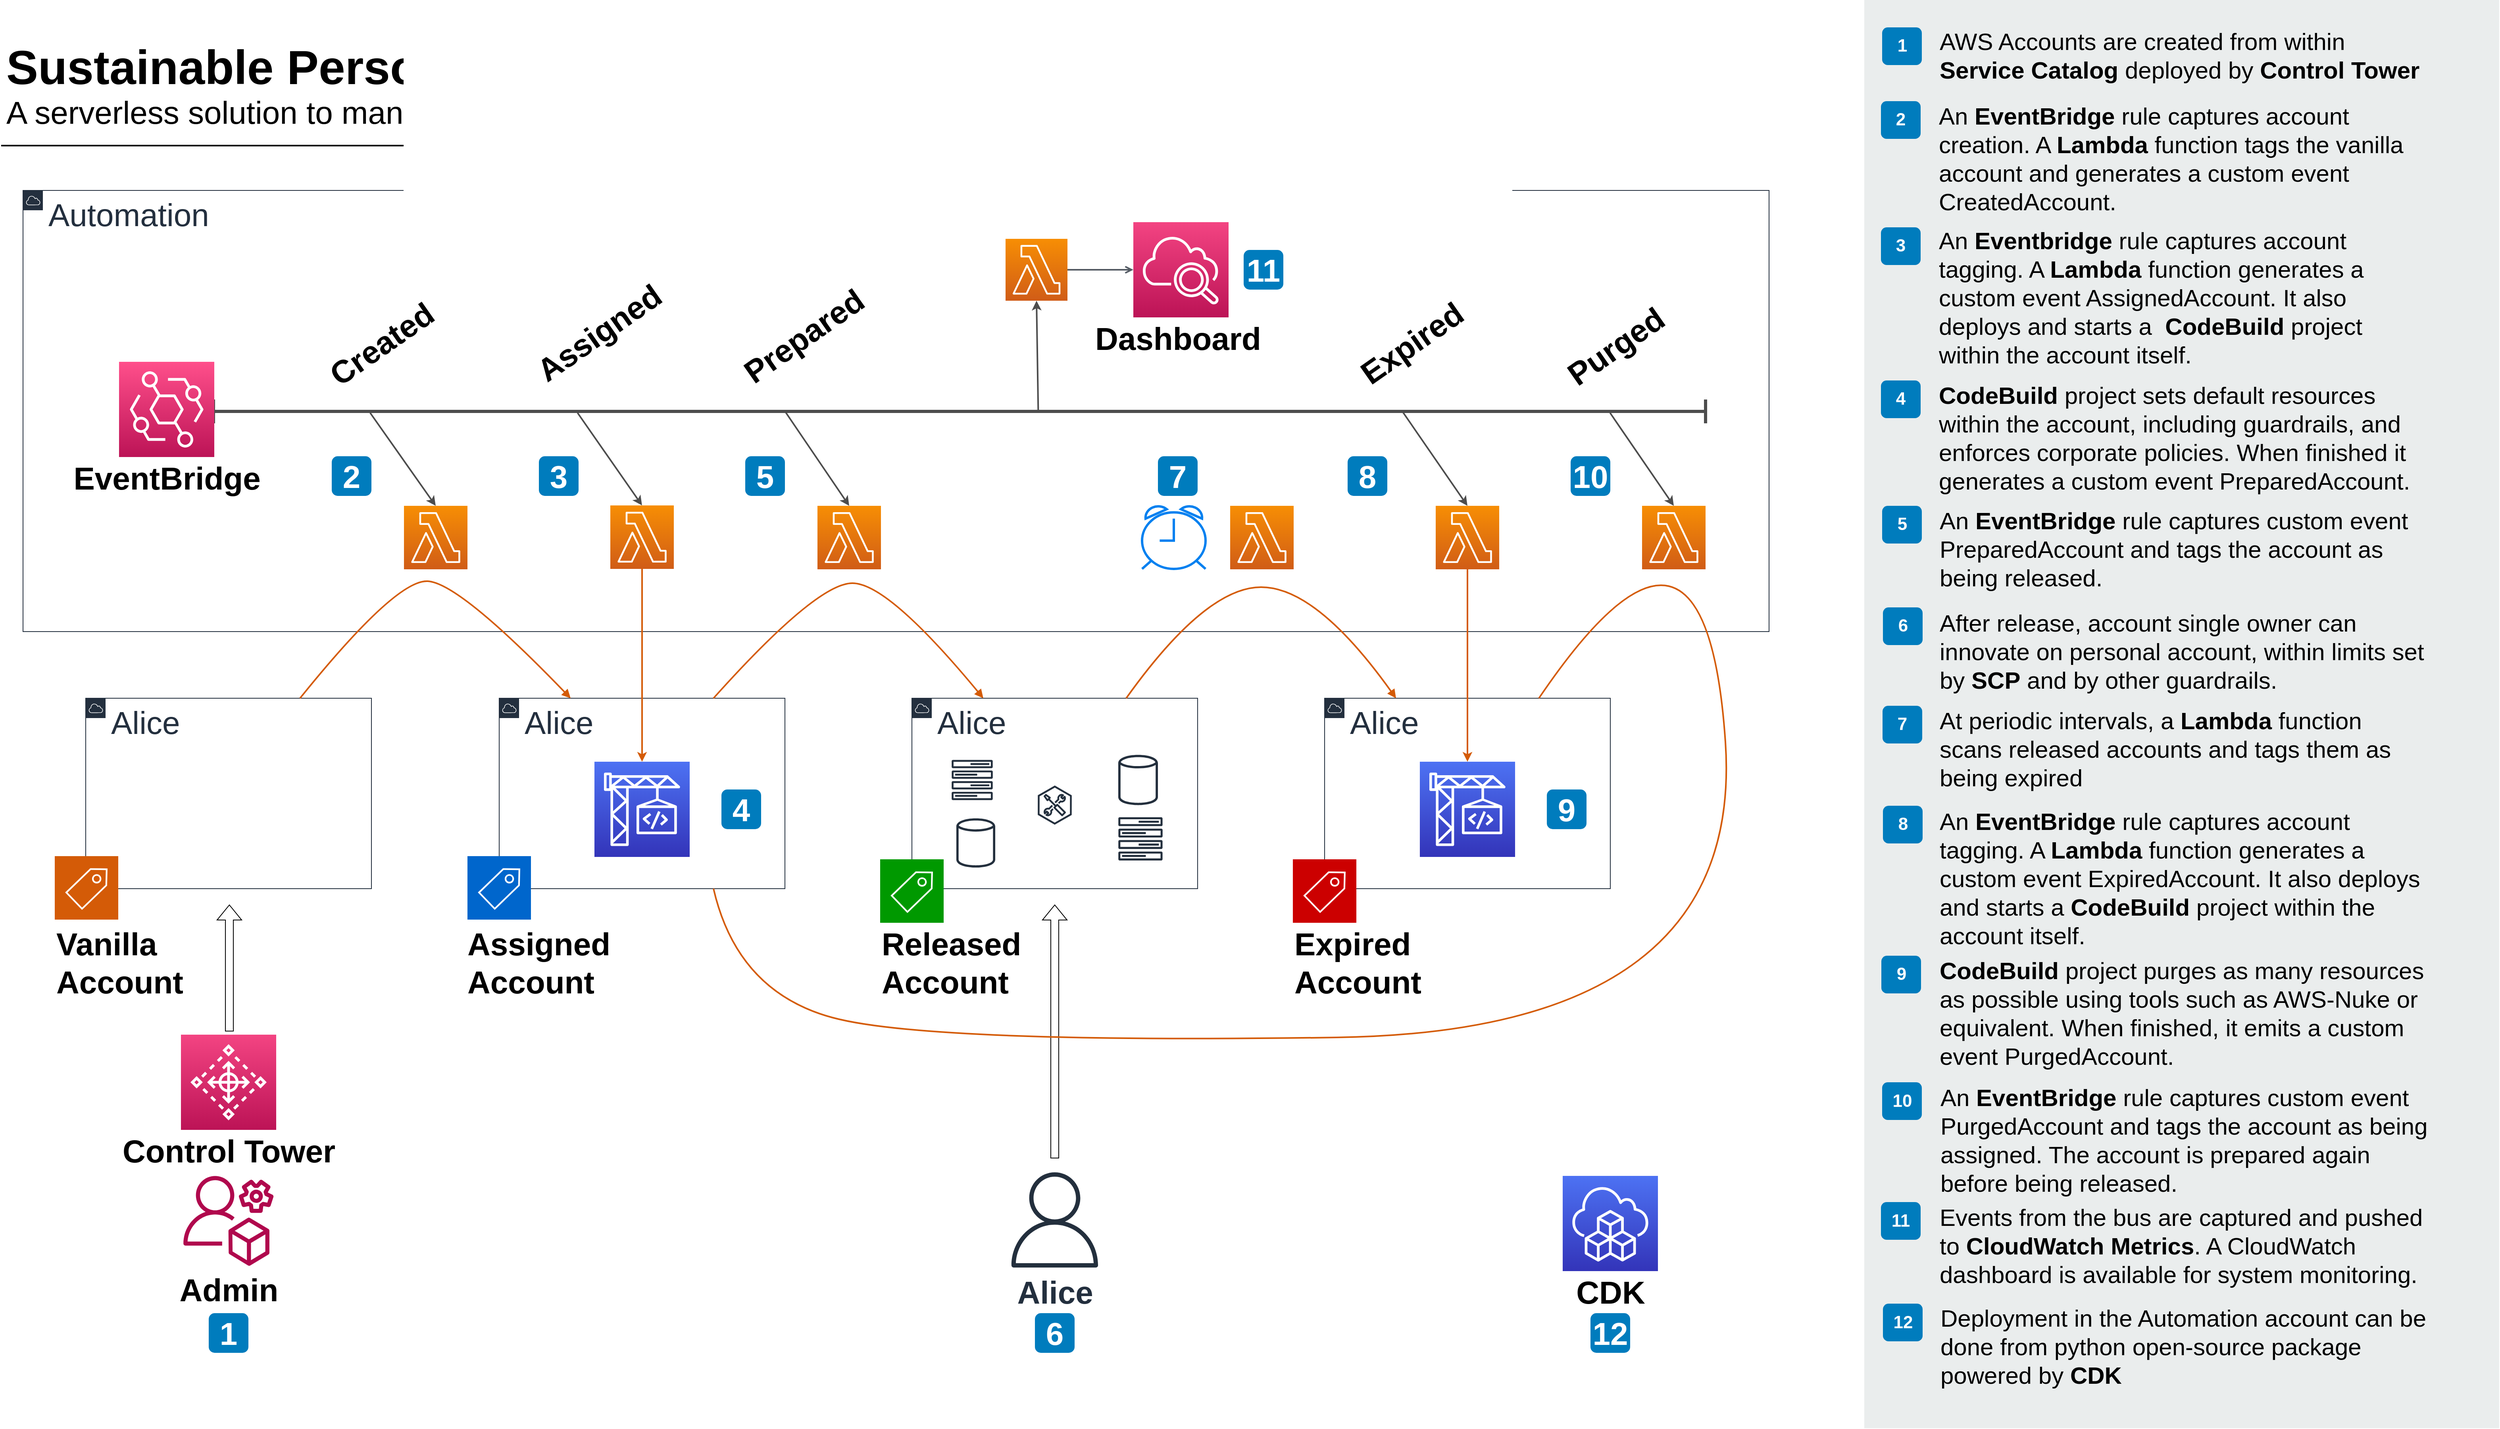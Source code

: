 <mxfile version="16.5.1" type="device"><diagram id="Ht1M8jgEwFfnCIfOTk4-" name="Page-1"><mxGraphModel dx="2850" dy="1754" grid="1" gridSize="10" guides="1" tooltips="1" connect="1" arrows="1" fold="1" page="1" pageScale="1" pageWidth="1600" pageHeight="900" background="#FFFFFF" math="0" shadow="0"><root><mxCell id="0"/><mxCell id="1" parent="0"/><mxCell id="lNVfGLFAs1jdNbvyQik3-52" value="Alice" style="points=[[0,0],[0.25,0],[0.5,0],[0.75,0],[1,0],[1,0.25],[1,0.5],[1,0.75],[1,1],[0.75,1],[0.5,1],[0.25,1],[0,1],[0,0.75],[0,0.5],[0,0.25]];outlineConnect=0;gradientColor=none;html=1;whiteSpace=wrap;fontSize=40;fontStyle=0;container=1;pointerEvents=0;collapsible=0;recursiveResize=0;shape=mxgraph.aws4.group;grIcon=mxgraph.aws4.group_aws_cloud;strokeColor=#232F3E;fillColor=none;verticalAlign=top;align=left;spacingLeft=30;fontColor=#232F3E;dashed=0;" parent="1" vertex="1"><mxGeometry x="680" y="880" width="360" height="240" as="geometry"/></mxCell><mxCell id="lNVfGLFAs1jdNbvyQik3-40" value="" style="sketch=0;points=[[0,0,0],[0.25,0,0],[0.5,0,0],[0.75,0,0],[1,0,0],[0,1,0],[0.25,1,0],[0.5,1,0],[0.75,1,0],[1,1,0],[0,0.25,0],[0,0.5,0],[0,0.75,0],[1,0.25,0],[1,0.5,0],[1,0.75,0]];outlineConnect=0;fontColor=#232F3E;gradientColor=#4D72F3;gradientDirection=north;fillColor=#3334B9;strokeColor=#ffffff;dashed=0;verticalLabelPosition=bottom;verticalAlign=top;align=center;html=1;fontSize=40;fontStyle=0;aspect=fixed;shape=mxgraph.aws4.resourceIcon;resIcon=mxgraph.aws4.codebuild;" parent="lNVfGLFAs1jdNbvyQik3-52" vertex="1"><mxGeometry x="120" y="80" width="120" height="120" as="geometry"/></mxCell><mxCell id="-QjtrjUzRDEMRZ5MF8oH-29" value="4" style="rounded=1;whiteSpace=wrap;html=1;fillColor=#007CBD;strokeColor=none;fontColor=#FFFFFF;fontStyle=1;fontSize=40;" parent="lNVfGLFAs1jdNbvyQik3-52" vertex="1"><mxGeometry x="280" y="115.0" width="50" height="50" as="geometry"/></mxCell><mxCell id="-QjtrjUzRDEMRZ5MF8oH-27" value="2" style="rounded=1;whiteSpace=wrap;html=1;fillColor=#007CBD;strokeColor=none;fontColor=#FFFFFF;fontStyle=1;fontSize=40;" parent="1" vertex="1"><mxGeometry x="469" y="575" width="50" height="50" as="geometry"/></mxCell><mxCell id="-QjtrjUzRDEMRZ5MF8oH-28" value="3" style="rounded=1;whiteSpace=wrap;html=1;fillColor=#007CBD;strokeColor=none;fontColor=#FFFFFF;fontStyle=1;fontSize=40;" parent="1" vertex="1"><mxGeometry x="730" y="575" width="50" height="50" as="geometry"/></mxCell><mxCell id="lNVfGLFAs1jdNbvyQik3-2" value="&lt;font style=&quot;font-size: 40px;&quot;&gt;Automation&lt;/font&gt;" style="points=[[0,0],[0.25,0],[0.5,0],[0.75,0],[1,0],[1,0.25],[1,0.5],[1,0.75],[1,1],[0.75,1],[0.5,1],[0.25,1],[0,1],[0,0.75],[0,0.5],[0,0.25]];outlineConnect=0;gradientColor=none;html=1;whiteSpace=wrap;fontSize=40;fontStyle=0;container=0;pointerEvents=0;collapsible=0;recursiveResize=0;shape=mxgraph.aws4.group;grIcon=mxgraph.aws4.group_aws_cloud;strokeColor=#232F3E;fillColor=none;verticalAlign=top;align=left;spacingLeft=30;fontColor=#232F3E;dashed=0;" parent="1" vertex="1"><mxGeometry x="80" y="240" width="2200" height="556" as="geometry"/></mxCell><mxCell id="-QjtrjUzRDEMRZ5MF8oH-9" value="1" style="rounded=1;whiteSpace=wrap;html=1;fillColor=#007CBD;strokeColor=none;fontColor=#FFFFFF;fontStyle=1;fontSize=40;" parent="1" vertex="1"><mxGeometry x="314" y="1655" width="50" height="50" as="geometry"/></mxCell><mxCell id="-QjtrjUzRDEMRZ5MF8oH-47" value="Sustainable Personal Accounts (SPA) Reference Architecture" style="text;html=1;resizable=0;points=[];autosize=1;align=left;verticalAlign=top;spacingTop=-4;fontSize=60;fontStyle=1" parent="1" vertex="1"><mxGeometry x="56.5" y="46.5" width="1760" height="70" as="geometry"/></mxCell><mxCell id="-QjtrjUzRDEMRZ5MF8oH-48" value="A serverless solution to manage maintenance windows on AWS accounts" style="text;html=1;resizable=0;points=[];autosize=1;align=left;verticalAlign=top;spacingTop=-4;fontSize=40;" parent="1" vertex="1"><mxGeometry x="56.5" y="114.5" width="1310" height="50" as="geometry"/></mxCell><mxCell id="SCVMTBWpLvtzJIhz15lM-1" value="" style="line;strokeWidth=2;html=1;fontSize=14;" parent="1" vertex="1"><mxGeometry x="52.5" y="178.5" width="1317.5" height="10" as="geometry"/></mxCell><mxCell id="k1J5Uft5zTIaOylSxwT3-1" value="" style="rounded=0;whiteSpace=wrap;html=1;fillColor=#EAEDED;fontSize=22;fontColor=#FFFFFF;strokeColor=none;labelBackgroundColor=none;" parent="1" vertex="1"><mxGeometry x="2400" width="800" height="1800" as="geometry"/></mxCell><mxCell id="k1J5Uft5zTIaOylSxwT3-2" value="1" style="rounded=1;whiteSpace=wrap;html=1;fillColor=#007CBD;strokeColor=none;fontColor=#FFFFFF;fontStyle=1;fontSize=22;labelBackgroundColor=none;aspect=fixed;" parent="1" vertex="1"><mxGeometry x="2422.5" y="34.5" width="50" height="47.5" as="geometry"/></mxCell><mxCell id="k1J5Uft5zTIaOylSxwT3-3" value="2" style="rounded=1;whiteSpace=wrap;html=1;fillColor=#007CBD;strokeColor=none;fontColor=#FFFFFF;fontStyle=1;fontSize=22;labelBackgroundColor=none;aspect=fixed;" parent="1" vertex="1"><mxGeometry x="2421" y="127.5" width="50" height="47.5" as="geometry"/></mxCell><mxCell id="k1J5Uft5zTIaOylSxwT3-4" value="3" style="rounded=1;whiteSpace=wrap;html=1;fillColor=#007CBD;strokeColor=none;fontColor=#FFFFFF;fontStyle=1;fontSize=22;labelBackgroundColor=none;aspect=fixed;" parent="1" vertex="1"><mxGeometry x="2421" y="286.5" width="50" height="47.5" as="geometry"/></mxCell><mxCell id="k1J5Uft5zTIaOylSxwT3-5" value="4" style="rounded=1;whiteSpace=wrap;html=1;fillColor=#007CBD;strokeColor=none;fontColor=#FFFFFF;fontStyle=1;fontSize=22;labelBackgroundColor=none;aspect=fixed;" parent="1" vertex="1"><mxGeometry x="2421" y="479.5" width="50" height="47.5" as="geometry"/></mxCell><mxCell id="k1J5Uft5zTIaOylSxwT3-6" value="5" style="rounded=1;whiteSpace=wrap;html=1;fillColor=#007CBD;strokeColor=none;fontColor=#FFFFFF;fontStyle=1;fontSize=22;labelBackgroundColor=none;aspect=fixed;" parent="1" vertex="1"><mxGeometry x="2422.5" y="637.5" width="50" height="47.5" as="geometry"/></mxCell><mxCell id="k1J5Uft5zTIaOylSxwT3-7" value="6" style="rounded=1;whiteSpace=wrap;html=1;fillColor=#007CBD;strokeColor=none;fontColor=#FFFFFF;fontStyle=1;fontSize=22;labelBackgroundColor=none;aspect=fixed;" parent="1" vertex="1"><mxGeometry x="2423.5" y="765.5" width="50" height="47.5" as="geometry"/></mxCell><mxCell id="k1J5Uft5zTIaOylSxwT3-8" value="7" style="rounded=1;whiteSpace=wrap;html=1;fillColor=#007CBD;strokeColor=none;fontColor=#FFFFFF;fontStyle=1;fontSize=22;labelBackgroundColor=none;aspect=fixed;" parent="1" vertex="1"><mxGeometry x="2423" y="889.5" width="50" height="47.5" as="geometry"/></mxCell><mxCell id="k1J5Uft5zTIaOylSxwT3-9" value="8" style="rounded=1;whiteSpace=wrap;html=1;fillColor=#007CBD;strokeColor=none;fontColor=#FFFFFF;fontStyle=1;fontSize=22;labelBackgroundColor=none;aspect=fixed;" parent="1" vertex="1"><mxGeometry x="2423.5" y="1015.5" width="50" height="47.5" as="geometry"/></mxCell><mxCell id="k1J5Uft5zTIaOylSxwT3-10" value="9" style="rounded=1;whiteSpace=wrap;html=1;fillColor=#007CBD;strokeColor=none;fontColor=#FFFFFF;fontStyle=1;fontSize=22;labelBackgroundColor=none;aspect=fixed;" parent="1" vertex="1"><mxGeometry x="2421.5" y="1204.5" width="50" height="47.5" as="geometry"/></mxCell><mxCell id="k1J5Uft5zTIaOylSxwT3-11" value="&lt;span style=&quot;font-size: 30px;&quot;&gt;AWS Accounts are created from within &lt;b style=&quot;font-size: 30px;&quot;&gt;Service Catalog&lt;/b&gt; deployed by &lt;b style=&quot;font-size: 30px;&quot;&gt;Control Tower&lt;/b&gt;&amp;nbsp;&lt;/span&gt;" style="text;html=1;align=left;verticalAlign=top;spacingTop=-4;fontSize=30;labelBackgroundColor=none;whiteSpace=wrap;" parent="1" vertex="1"><mxGeometry x="2493" y="32" width="617" height="118" as="geometry"/></mxCell><mxCell id="k1J5Uft5zTIaOylSxwT3-12" value="&lt;span style=&quot;font-size: 30px;&quot;&gt;An &lt;b style=&quot;font-size: 30px;&quot;&gt;EventBridge&lt;/b&gt; rule captures account creation. A &lt;b style=&quot;font-size: 30px;&quot;&gt;Lambda&lt;/b&gt; function tags the vanilla account and generates a custom event CreatedAccount.&lt;/span&gt;" style="text;html=1;align=left;verticalAlign=top;spacingTop=-4;fontSize=30;labelBackgroundColor=none;whiteSpace=wrap;" parent="1" vertex="1"><mxGeometry x="2492" y="126" width="618" height="115" as="geometry"/></mxCell><mxCell id="k1J5Uft5zTIaOylSxwT3-13" value="&lt;span style=&quot;font-size: 30px;&quot;&gt;An &lt;b style=&quot;font-size: 30px;&quot;&gt;Eventbridge&lt;/b&gt; rule captures account tagging. A &lt;b style=&quot;font-size: 30px;&quot;&gt;Lambda&lt;/b&gt; function generates a custom event AssignedAccount. It also deploys and starts a&amp;nbsp; &lt;b style=&quot;font-size: 30px;&quot;&gt;CodeBuild&lt;/b&gt; project within the account itself.&lt;/span&gt;" style="text;html=1;align=left;verticalAlign=top;spacingTop=-4;fontSize=30;labelBackgroundColor=none;whiteSpace=wrap;" parent="1" vertex="1"><mxGeometry x="2492" y="283" width="618" height="117" as="geometry"/></mxCell><mxCell id="k1J5Uft5zTIaOylSxwT3-14" value="&lt;span style=&quot;font-size: 30px;&quot;&gt;&lt;b style=&quot;font-size: 30px;&quot;&gt;CodeBuild&lt;/b&gt; project sets default resources within the account, including guardrails, and enforces corporate policies. When finished it generates a custom event PreparedAccount.&lt;/span&gt;" style="text;html=1;align=left;verticalAlign=top;spacingTop=-4;fontSize=30;labelBackgroundColor=none;whiteSpace=wrap;" parent="1" vertex="1"><mxGeometry x="2492" y="478" width="618" height="121" as="geometry"/></mxCell><mxCell id="k1J5Uft5zTIaOylSxwT3-15" value="&lt;span style=&quot;font-size: 30px;&quot;&gt;An &lt;b style=&quot;font-size: 30px;&quot;&gt;EventBridge&lt;/b&gt; rule captures custom event PreparedAccount and tags the account as being released.&lt;/span&gt;" style="text;html=1;align=left;verticalAlign=top;spacingTop=-4;fontSize=30;labelBackgroundColor=none;whiteSpace=wrap;" parent="1" vertex="1"><mxGeometry x="2493" y="636" width="617" height="114" as="geometry"/></mxCell><mxCell id="k1J5Uft5zTIaOylSxwT3-16" value="&lt;span style=&quot;font-size: 30px;&quot;&gt;After release, account single owner can innovate on personal account, within limits set by &lt;b style=&quot;font-size: 30px;&quot;&gt;SCP&lt;/b&gt; and by other guardrails.&lt;/span&gt;" style="text;html=1;align=left;verticalAlign=top;spacingTop=-4;fontSize=30;labelBackgroundColor=none;whiteSpace=wrap;" parent="1" vertex="1"><mxGeometry x="2493" y="765" width="617" height="118" as="geometry"/></mxCell><mxCell id="k1J5Uft5zTIaOylSxwT3-17" value="&lt;font style=&quot;font-size: 30px;&quot;&gt;At periodic intervals, a &lt;b style=&quot;font-size: 30px;&quot;&gt;Lambda&lt;/b&gt; function scans released accounts and tags them as being expired&lt;/font&gt;" style="text;html=1;align=left;verticalAlign=top;spacingTop=-4;fontSize=30;labelBackgroundColor=none;whiteSpace=wrap;" parent="1" vertex="1"><mxGeometry x="2493" y="888" width="617" height="113" as="geometry"/></mxCell><mxCell id="k1J5Uft5zTIaOylSxwT3-18" value="&lt;font style=&quot;font-size: 30px;&quot;&gt;An &lt;b style=&quot;font-size: 30px;&quot;&gt;EventBridge&lt;/b&gt; rule captures account tagging. A &lt;b style=&quot;font-size: 30px;&quot;&gt;Lambda&lt;/b&gt; function generates a custom event ExpiredAccount. It also deploys and starts a &lt;b style=&quot;font-size: 30px;&quot;&gt;CodeBuild&lt;/b&gt; project within the account itself.&amp;nbsp;&lt;/font&gt;" style="text;html=1;align=left;verticalAlign=top;spacingTop=-4;fontSize=30;labelBackgroundColor=none;whiteSpace=wrap;" parent="1" vertex="1"><mxGeometry x="2493" y="1015" width="627" height="124" as="geometry"/></mxCell><mxCell id="k1J5Uft5zTIaOylSxwT3-19" value="&lt;span style=&quot;font-size: 30px;&quot;&gt;&lt;b style=&quot;font-size: 30px;&quot;&gt;CodeBuild&lt;/b&gt; project purges as many resources as possible using tools such as AWS-Nuke or equivalent. When finished, it emits a custom event PurgedAccount.&lt;/span&gt;" style="text;html=1;align=left;verticalAlign=top;spacingTop=-4;fontSize=30;labelBackgroundColor=none;whiteSpace=wrap;" parent="1" vertex="1"><mxGeometry x="2493" y="1203" width="627" height="115" as="geometry"/></mxCell><mxCell id="k1J5Uft5zTIaOylSxwT3-22" value="10" style="rounded=1;whiteSpace=wrap;html=1;fillColor=#007CBD;strokeColor=none;fontColor=#FFFFFF;fontStyle=1;fontSize=22;labelBackgroundColor=none;aspect=fixed;" parent="1" vertex="1"><mxGeometry x="2422.5" y="1364" width="50" height="47.5" as="geometry"/></mxCell><mxCell id="k1J5Uft5zTIaOylSxwT3-23" value="&lt;font style=&quot;font-size: 30px;&quot;&gt;An &lt;b style=&quot;font-size: 30px;&quot;&gt;EventBridge&lt;/b&gt; rule captures custom event PurgedAccount and tags the account as being assigned. The account is prepared again before being released.&lt;/font&gt;" style="text;html=1;align=left;verticalAlign=top;spacingTop=-4;fontSize=30;labelBackgroundColor=none;whiteSpace=wrap;" parent="1" vertex="1"><mxGeometry x="2494" y="1362.5" width="626" height="115" as="geometry"/></mxCell><mxCell id="k1J5Uft5zTIaOylSxwT3-24" value="11" style="rounded=1;whiteSpace=wrap;html=1;fillColor=#007CBD;strokeColor=none;fontColor=#FFFFFF;fontStyle=1;fontSize=22;labelBackgroundColor=none;aspect=fixed;" parent="1" vertex="1"><mxGeometry x="2421" y="1515" width="50" height="47.5" as="geometry"/></mxCell><mxCell id="k1J5Uft5zTIaOylSxwT3-25" value="&lt;font style=&quot;font-size: 30px;&quot;&gt;Events from the bus are captured and pushed to &lt;b style=&quot;font-size: 30px;&quot;&gt;CloudWatch&lt;/b&gt; &lt;b style=&quot;font-size: 30px;&quot;&gt;Metrics&lt;/b&gt;. A CloudWatch dashboard is available for system monitoring.&lt;/font&gt;" style="text;html=1;align=left;verticalAlign=top;spacingTop=-4;fontSize=30;labelBackgroundColor=none;whiteSpace=wrap;" parent="1" vertex="1"><mxGeometry x="2492.5" y="1513.5" width="627.5" height="115" as="geometry"/></mxCell><mxCell id="lNVfGLFAs1jdNbvyQik3-21" value="" style="sketch=0;outlineConnect=0;fontColor=#232F3E;gradientColor=none;fillColor=#B0084D;strokeColor=none;dashed=0;verticalLabelPosition=bottom;verticalAlign=top;align=center;html=1;fontSize=40;fontStyle=0;aspect=fixed;pointerEvents=1;shape=mxgraph.aws4.organizations_management_account;" parent="1" vertex="1"><mxGeometry x="282.11" y="1478.75" width="113.78" height="120" as="geometry"/></mxCell><mxCell id="lNVfGLFAs1jdNbvyQik3-23" value="Alice" style="sketch=0;outlineConnect=0;fontColor=#232F3E;gradientColor=none;fillColor=#232F3D;strokeColor=none;dashed=0;verticalLabelPosition=bottom;verticalAlign=top;align=center;html=1;fontSize=40;fontStyle=1;aspect=fixed;pointerEvents=1;shape=mxgraph.aws4.user;" parent="1" vertex="1"><mxGeometry x="1320" y="1477.5" width="120" height="120" as="geometry"/></mxCell><mxCell id="lNVfGLFAs1jdNbvyQik3-35" value="Alice" style="points=[[0,0],[0.25,0],[0.5,0],[0.75,0],[1,0],[1,0.25],[1,0.5],[1,0.75],[1,1],[0.75,1],[0.5,1],[0.25,1],[0,1],[0,0.75],[0,0.5],[0,0.25]];outlineConnect=0;gradientColor=none;html=1;whiteSpace=wrap;fontSize=40;fontStyle=0;container=1;pointerEvents=0;collapsible=0;recursiveResize=0;shape=mxgraph.aws4.group;grIcon=mxgraph.aws4.group_aws_cloud;strokeColor=#232F3E;fillColor=none;verticalAlign=top;align=left;spacingLeft=30;fontColor=#232F3E;dashed=0;" parent="1" vertex="1"><mxGeometry x="159" y="880" width="360" height="240" as="geometry"/></mxCell><mxCell id="lNVfGLFAs1jdNbvyQik3-42" value="Vanilla&lt;br style=&quot;font-size: 40px;&quot;&gt;Account&lt;br style=&quot;font-size: 40px;&quot;&gt;" style="text;html=1;resizable=0;points=[];autosize=1;align=left;verticalAlign=top;spacingTop=-4;fontSize=40;fontStyle=1" parent="1" vertex="1"><mxGeometry x="120" y="1163" width="180" height="100" as="geometry"/></mxCell><mxCell id="lNVfGLFAs1jdNbvyQik3-16" value="" style="sketch=0;points=[[0,0,0],[0.25,0,0],[0.5,0,0],[0.75,0,0],[1,0,0],[0,1,0],[0.25,1,0],[0.5,1,0],[0.75,1,0],[1,1,0],[0,0.25,0],[0,0.5,0],[0,0.75,0],[1,0.25,0],[1,0.5,0],[1,0.75,0]];outlineConnect=0;fontColor=#232F3E;gradientColor=#4D72F3;gradientDirection=north;fillColor=#3334B9;strokeColor=#ffffff;dashed=0;verticalLabelPosition=bottom;verticalAlign=top;align=center;html=1;fontSize=40;fontStyle=0;aspect=fixed;shape=mxgraph.aws4.resourceIcon;resIcon=mxgraph.aws4.cloud_development_kit;" parent="1" vertex="1"><mxGeometry x="2020" y="1482" width="120" height="120" as="geometry"/></mxCell><mxCell id="lNVfGLFAs1jdNbvyQik3-37" value="CDK" style="text;html=1;resizable=0;points=[];autosize=1;align=center;verticalAlign=top;spacingTop=-4;fontSize=40;fontStyle=1" parent="1" vertex="1"><mxGeometry x="2030" y="1602" width="100" height="50" as="geometry"/></mxCell><mxCell id="SCVMTBWpLvtzJIhz15lM-21" value="Admin" style="text;html=1;resizable=0;points=[];autosize=1;align=center;verticalAlign=top;spacingTop=-4;fontSize=40;fontStyle=1" parent="1" vertex="1"><mxGeometry x="269" y="1598.75" width="140" height="50" as="geometry"/></mxCell><mxCell id="lNVfGLFAs1jdNbvyQik3-53" value="Alice" style="points=[[0,0],[0.25,0],[0.5,0],[0.75,0],[1,0],[1,0.25],[1,0.5],[1,0.75],[1,1],[0.75,1],[0.5,1],[0.25,1],[0,1],[0,0.75],[0,0.5],[0,0.25]];outlineConnect=0;gradientColor=none;html=1;whiteSpace=wrap;fontSize=40;fontStyle=0;container=1;pointerEvents=0;collapsible=0;recursiveResize=0;shape=mxgraph.aws4.group;grIcon=mxgraph.aws4.group_aws_cloud;strokeColor=#232F3E;fillColor=none;verticalAlign=top;align=left;spacingLeft=30;fontColor=#232F3E;dashed=0;" parent="1" vertex="1"><mxGeometry x="1200" y="880" width="360" height="240" as="geometry"/></mxCell><mxCell id="lNVfGLFAs1jdNbvyQik3-86" value="" style="sketch=0;outlineConnect=0;fontColor=#232F3E;gradientColor=none;fillColor=#232F3D;strokeColor=none;dashed=0;verticalLabelPosition=bottom;verticalAlign=top;align=center;html=1;fontSize=40;fontStyle=0;aspect=fixed;pointerEvents=1;shape=mxgraph.aws4.generic_database;shadow=0;" parent="lNVfGLFAs1jdNbvyQik3-53" vertex="1"><mxGeometry x="260" y="70" width="50" height="66.05" as="geometry"/></mxCell><mxCell id="lNVfGLFAs1jdNbvyQik3-88" value="" style="sketch=0;outlineConnect=0;fontColor=#232F3E;gradientColor=none;fillColor=#232F3D;strokeColor=none;dashed=0;verticalLabelPosition=bottom;verticalAlign=top;align=center;html=1;fontSize=40;fontStyle=0;aspect=fixed;pointerEvents=1;shape=mxgraph.aws4.external_toolkit;shadow=0;" parent="lNVfGLFAs1jdNbvyQik3-53" vertex="1"><mxGeometry x="158.5" y="110.0" width="43" height="49.37" as="geometry"/></mxCell><mxCell id="lNVfGLFAs1jdNbvyQik3-87" value="" style="sketch=0;outlineConnect=0;fontColor=#232F3E;gradientColor=none;fillColor=#232F3D;strokeColor=none;dashed=0;verticalLabelPosition=bottom;verticalAlign=top;align=center;html=1;fontSize=40;fontStyle=0;aspect=fixed;pointerEvents=1;shape=mxgraph.aws4.forums;shadow=0;" parent="lNVfGLFAs1jdNbvyQik3-53" vertex="1"><mxGeometry x="50" y="77.76" width="52" height="50.56" as="geometry"/></mxCell><mxCell id="4KJ9RXXwJWiSAKFvJcsP-9" value="" style="sketch=0;outlineConnect=0;fontColor=#232F3E;gradientColor=none;fillColor=#232F3D;strokeColor=none;dashed=0;verticalLabelPosition=bottom;verticalAlign=top;align=center;html=1;fontSize=40;fontStyle=0;aspect=fixed;pointerEvents=1;shape=mxgraph.aws4.forums;shadow=0;" vertex="1" parent="lNVfGLFAs1jdNbvyQik3-53"><mxGeometry x="260" y="150.0" width="56" height="54.44" as="geometry"/></mxCell><mxCell id="4KJ9RXXwJWiSAKFvJcsP-10" value="" style="sketch=0;outlineConnect=0;fontColor=#232F3E;gradientColor=none;fillColor=#232F3D;strokeColor=none;dashed=0;verticalLabelPosition=bottom;verticalAlign=top;align=center;html=1;fontSize=40;fontStyle=0;aspect=fixed;pointerEvents=1;shape=mxgraph.aws4.generic_database;shadow=0;" vertex="1" parent="lNVfGLFAs1jdNbvyQik3-53"><mxGeometry x="56" y="150" width="49" height="64.73" as="geometry"/></mxCell><mxCell id="lNVfGLFAs1jdNbvyQik3-54" value="Alice" style="points=[[0,0],[0.25,0],[0.5,0],[0.75,0],[1,0],[1,0.25],[1,0.5],[1,0.75],[1,1],[0.75,1],[0.5,1],[0.25,1],[0,1],[0,0.75],[0,0.5],[0,0.25]];outlineConnect=0;gradientColor=none;html=1;whiteSpace=wrap;fontSize=40;fontStyle=0;container=1;pointerEvents=0;collapsible=0;recursiveResize=0;shape=mxgraph.aws4.group;grIcon=mxgraph.aws4.group_aws_cloud;strokeColor=#232F3E;fillColor=none;verticalAlign=top;align=left;spacingLeft=30;fontColor=#232F3E;dashed=0;" parent="1" vertex="1"><mxGeometry x="1720" y="880" width="360" height="240" as="geometry"/></mxCell><mxCell id="lNVfGLFAs1jdNbvyQik3-15" value="" style="sketch=0;points=[[0,0,0],[0.25,0,0],[0.5,0,0],[0.75,0,0],[1,0,0],[0,1,0],[0.25,1,0],[0.5,1,0],[0.75,1,0],[1,1,0],[0,0.25,0],[0,0.5,0],[0,0.75,0],[1,0.25,0],[1,0.5,0],[1,0.75,0]];outlineConnect=0;fontColor=#232F3E;gradientColor=#4D72F3;gradientDirection=north;fillColor=#3334B9;strokeColor=#ffffff;dashed=0;verticalLabelPosition=bottom;verticalAlign=top;align=center;html=1;fontSize=40;fontStyle=0;aspect=fixed;shape=mxgraph.aws4.resourceIcon;resIcon=mxgraph.aws4.codebuild;" parent="lNVfGLFAs1jdNbvyQik3-54" vertex="1"><mxGeometry x="120" y="80" width="120" height="120" as="geometry"/></mxCell><mxCell id="jZVaUwOg5UY3L9NAnvdq-35" value="9" style="rounded=1;whiteSpace=wrap;html=1;fillColor=#007CBD;strokeColor=none;fontColor=#FFFFFF;fontStyle=1;fontSize=40;" parent="lNVfGLFAs1jdNbvyQik3-54" vertex="1"><mxGeometry x="280" y="115" width="50" height="50" as="geometry"/></mxCell><mxCell id="lNVfGLFAs1jdNbvyQik3-57" value="" style="shape=flexArrow;endArrow=classic;html=1;rounded=0;fontSize=40;" parent="1" edge="1"><mxGeometry width="50" height="50" relative="1" as="geometry"><mxPoint x="340" y="1300" as="sourcePoint"/><mxPoint x="340" y="1140" as="targetPoint"/></mxGeometry></mxCell><mxCell id="lNVfGLFAs1jdNbvyQik3-61" value="" style="curved=1;endArrow=block;html=1;rounded=0;fontSize=40;strokeColor=#D45B07;strokeWidth=2;endFill=1;exitX=0.75;exitY=0;exitDx=0;exitDy=0;entryX=0.25;entryY=0;entryDx=0;entryDy=0;" parent="1" source="lNVfGLFAs1jdNbvyQik3-35" target="lNVfGLFAs1jdNbvyQik3-52" edge="1"><mxGeometry width="50" height="50" relative="1" as="geometry"><mxPoint x="400" y="915" as="sourcePoint"/><mxPoint x="560" y="915" as="targetPoint"/><Array as="points"><mxPoint x="550" y="730"/><mxPoint x="630" y="735"/></Array></mxGeometry></mxCell><mxCell id="lNVfGLFAs1jdNbvyQik3-64" value="" style="curved=1;endArrow=block;html=1;rounded=0;fontSize=40;strokeColor=#D45B07;strokeWidth=2;endFill=1;entryX=0.25;entryY=0;entryDx=0;entryDy=0;exitX=0.75;exitY=0;exitDx=0;exitDy=0;" parent="1" source="lNVfGLFAs1jdNbvyQik3-52" target="lNVfGLFAs1jdNbvyQik3-53" edge="1"><mxGeometry width="50" height="50" relative="1" as="geometry"><mxPoint x="660" y="915" as="sourcePoint"/><mxPoint x="830.12" y="894.98" as="targetPoint"/><Array as="points"><mxPoint x="1080" y="735"/><mxPoint x="1170" y="735"/></Array></mxGeometry></mxCell><mxCell id="lNVfGLFAs1jdNbvyQik3-65" value="" style="curved=1;endArrow=block;html=1;rounded=0;fontSize=40;entryX=0.25;entryY=0;entryDx=0;entryDy=0;exitX=0.75;exitY=0;exitDx=0;exitDy=0;strokeColor=#D45B07;strokeWidth=2;endFill=1;" parent="1" source="lNVfGLFAs1jdNbvyQik3-53" target="lNVfGLFAs1jdNbvyQik3-54" edge="1"><mxGeometry width="50" height="50" relative="1" as="geometry"><mxPoint x="919.88" y="905.97" as="sourcePoint"/><mxPoint x="1090" y="895.98" as="targetPoint"/><Array as="points"><mxPoint x="1570" y="740"/><mxPoint x="1710" y="740"/></Array></mxGeometry></mxCell><mxCell id="lNVfGLFAs1jdNbvyQik3-69" value="" style="endArrow=classic;html=1;rounded=0;fontSize=40;strokeColor=#D45B07;strokeWidth=2;entryX=0.5;entryY=0;entryDx=0;entryDy=0;entryPerimeter=0;exitX=0.5;exitY=1;exitDx=0;exitDy=0;exitPerimeter=0;" parent="1" target="lNVfGLFAs1jdNbvyQik3-15" edge="1" source="lNVfGLFAs1jdNbvyQik3-107"><mxGeometry width="50" height="50" relative="1" as="geometry"><mxPoint x="1440" y="716" as="sourcePoint"/><mxPoint x="740" y="795" as="targetPoint"/></mxGeometry></mxCell><mxCell id="lNVfGLFAs1jdNbvyQik3-70" value="" style="endArrow=classic;html=1;rounded=0;fontSize=40;strokeColor=#D45B07;strokeWidth=2;entryX=0.5;entryY=0;entryDx=0;entryDy=0;entryPerimeter=0;exitX=0.5;exitY=1;exitDx=0;exitDy=0;exitPerimeter=0;" parent="1" target="lNVfGLFAs1jdNbvyQik3-40" edge="1" source="lNVfGLFAs1jdNbvyQik3-105"><mxGeometry width="50" height="50" relative="1" as="geometry"><mxPoint x="638.124" y="716" as="sourcePoint"/><mxPoint x="760" y="815" as="targetPoint"/></mxGeometry></mxCell><mxCell id="lNVfGLFAs1jdNbvyQik3-56" value="" style="shape=flexArrow;endArrow=classic;html=1;rounded=0;fontSize=40;fillColor=default;" parent="1" edge="1"><mxGeometry width="50" height="50" relative="1" as="geometry"><mxPoint x="1380" y="1460" as="sourcePoint"/><mxPoint x="1380" y="1140" as="targetPoint"/></mxGeometry></mxCell><mxCell id="lNVfGLFAs1jdNbvyQik3-18" value="" style="sketch=0;points=[[0,0,0],[0.25,0,0],[0.5,0,0],[0.75,0,0],[1,0,0],[0,1,0],[0.25,1,0],[0.5,1,0],[0.75,1,0],[1,1,0],[0,0.25,0],[0,0.5,0],[0,0.75,0],[1,0.25,0],[1,0.5,0],[1,0.75,0]];points=[[0,0,0],[0.25,0,0],[0.5,0,0],[0.75,0,0],[1,0,0],[0,1,0],[0.25,1,0],[0.5,1,0],[0.75,1,0],[1,1,0],[0,0.25,0],[0,0.5,0],[0,0.75,0],[1,0.25,0],[1,0.5,0],[1,0.75,0]];outlineConnect=0;fontColor=#232F3E;gradientColor=#F34482;gradientDirection=north;fillColor=#BC1356;strokeColor=#ffffff;dashed=0;verticalLabelPosition=bottom;verticalAlign=top;align=center;html=1;fontSize=40;fontStyle=0;aspect=fixed;shape=mxgraph.aws4.resourceIcon;resIcon=mxgraph.aws4.control_tower;" parent="1" vertex="1"><mxGeometry x="279" y="1304" width="120" height="120" as="geometry"/></mxCell><mxCell id="lNVfGLFAs1jdNbvyQik3-39" value="Control Tower" style="text;html=1;resizable=0;points=[];autosize=1;align=center;verticalAlign=top;spacingTop=-4;fontSize=40;fontStyle=1" parent="1" vertex="1"><mxGeometry x="199" y="1424" width="280" height="50" as="geometry"/></mxCell><mxCell id="lNVfGLFAs1jdNbvyQik3-90" value="Assigned&lt;br style=&quot;font-size: 40px;&quot;&gt;Account" style="text;html=1;resizable=0;points=[];autosize=1;align=left;verticalAlign=top;spacingTop=-4;fontSize=40;fontStyle=1" parent="1" vertex="1"><mxGeometry x="638" y="1163" width="200" height="100" as="geometry"/></mxCell><mxCell id="lNVfGLFAs1jdNbvyQik3-91" value="&lt;div style=&quot;font-size: 40px;&quot;&gt;&lt;span style=&quot;font-size: 40px;&quot;&gt;Released&lt;/span&gt;&lt;/div&gt;&lt;div style=&quot;font-size: 40px;&quot;&gt;&lt;span style=&quot;font-size: 40px;&quot;&gt;Account&lt;/span&gt;&lt;/div&gt;" style="text;html=1;resizable=0;points=[];autosize=1;align=left;verticalAlign=top;spacingTop=-4;fontSize=40;fontStyle=1" parent="1" vertex="1"><mxGeometry x="1160" y="1163" width="190" height="100" as="geometry"/></mxCell><mxCell id="lNVfGLFAs1jdNbvyQik3-92" value="&lt;div style=&quot;font-size: 40px;&quot;&gt;&lt;span style=&quot;font-size: 40px;&quot;&gt;Expired&lt;/span&gt;&lt;/div&gt;&lt;div style=&quot;font-size: 40px;&quot;&gt;&lt;span style=&quot;font-size: 40px;&quot;&gt;Account&lt;/span&gt;&lt;/div&gt;" style="text;html=1;resizable=0;points=[];autosize=1;align=left;verticalAlign=top;spacingTop=-4;fontSize=40;fontStyle=1" parent="1" vertex="1"><mxGeometry x="1680" y="1163" width="180" height="100" as="geometry"/></mxCell><mxCell id="jZVaUwOg5UY3L9NAnvdq-32" value="6" style="rounded=1;whiteSpace=wrap;html=1;fillColor=#007CBD;strokeColor=none;fontColor=#FFFFFF;fontStyle=1;fontSize=40;" parent="1" vertex="1"><mxGeometry x="1355" y="1655" width="50" height="50" as="geometry"/></mxCell><mxCell id="lNVfGLFAs1jdNbvyQik3-100" value="12" style="rounded=1;whiteSpace=wrap;html=1;fillColor=#007CBD;strokeColor=none;fontColor=#FFFFFF;fontStyle=1;fontSize=22;labelBackgroundColor=none;aspect=fixed;" parent="1" vertex="1"><mxGeometry x="2423.5" y="1643" width="50" height="47.5" as="geometry"/></mxCell><mxCell id="lNVfGLFAs1jdNbvyQik3-101" value="&lt;font style=&quot;font-size: 30px;&quot;&gt;Deployment in the Automation account can be done from python open-source package powered by &lt;b style=&quot;font-size: 30px;&quot;&gt;CDK&lt;/b&gt;&lt;/font&gt;" style="text;html=1;align=left;verticalAlign=top;spacingTop=-4;fontSize=30;labelBackgroundColor=none;whiteSpace=wrap;fontFamily=Helvetica;" parent="1" vertex="1"><mxGeometry x="2494" y="1641" width="626" height="115" as="geometry"/></mxCell><mxCell id="lNVfGLFAs1jdNbvyQik3-102" value="12" style="rounded=1;whiteSpace=wrap;html=1;fillColor=#007CBD;strokeColor=none;fontColor=#FFFFFF;fontStyle=1;fontSize=40;labelBackgroundColor=none;" parent="1" vertex="1"><mxGeometry x="2055" y="1655" width="50" height="50" as="geometry"/></mxCell><mxCell id="lNVfGLFAs1jdNbvyQik3-114" value="" style="sketch=0;pointerEvents=1;shadow=0;dashed=0;html=1;strokeColor=none;fillColor=#D45B07;labelPosition=center;verticalLabelPosition=bottom;verticalAlign=top;align=center;outlineConnect=0;shape=mxgraph.veeam2.tag;fontSize=40;aspect=fixed;gradientColor=none;" parent="1" vertex="1"><mxGeometry x="120" y="1079" width="80" height="80" as="geometry"/></mxCell><mxCell id="lNVfGLFAs1jdNbvyQik3-117" value="" style="sketch=0;pointerEvents=1;shadow=0;dashed=0;html=1;strokeColor=none;fillColor=#CC0000;labelPosition=center;verticalLabelPosition=bottom;verticalAlign=top;align=center;outlineConnect=0;shape=mxgraph.veeam2.tag;fontSize=40;aspect=fixed;gradientColor=none;" parent="1" vertex="1"><mxGeometry x="1680" y="1083" width="80" height="80" as="geometry"/></mxCell><mxCell id="lNVfGLFAs1jdNbvyQik3-116" value="" style="sketch=0;pointerEvents=1;shadow=0;dashed=0;html=1;strokeColor=none;fillColor=#009900;labelPosition=center;verticalLabelPosition=bottom;verticalAlign=top;align=center;outlineConnect=0;shape=mxgraph.veeam2.tag;fontSize=40;aspect=fixed;gradientColor=none;" parent="1" vertex="1"><mxGeometry x="1160" y="1083" width="80" height="80" as="geometry"/></mxCell><mxCell id="lNVfGLFAs1jdNbvyQik3-118" value="" style="sketch=0;pointerEvents=1;shadow=0;dashed=0;html=1;strokeColor=none;fillColor=#0066CC;labelPosition=center;verticalLabelPosition=bottom;verticalAlign=top;align=center;outlineConnect=0;shape=mxgraph.veeam2.tag;fontSize=40;aspect=fixed;gradientColor=none;" parent="1" vertex="1"><mxGeometry x="640" y="1079" width="80" height="80" as="geometry"/></mxCell><mxCell id="lNVfGLFAs1jdNbvyQik3-12" value="" style="shape=crossbar;whiteSpace=wrap;html=1;rounded=1;fontSize=40;shadow=0;strokeWidth=4;strokeColor=#4D4D4D;" parent="1" vertex="1"><mxGeometry x="320" y="503.5" width="1880" height="30" as="geometry"/></mxCell><mxCell id="-QjtrjUzRDEMRZ5MF8oH-49" value="Created" style="text;html=1;resizable=0;points=[];autosize=1;align=center;verticalAlign=top;spacingTop=-4;fontSize=40;fontStyle=1;rotation=-35;" parent="1" vertex="1"><mxGeometry x="451" y="407" width="160" height="50" as="geometry"/></mxCell><mxCell id="lNVfGLFAs1jdNbvyQik3-47" value="Assigned" style="text;html=1;resizable=0;points=[];autosize=1;align=center;verticalAlign=top;spacingTop=-4;fontSize=40;fontStyle=1;rotation=-35;" parent="1" vertex="1"><mxGeometry x="705" y="393" width="200" height="50" as="geometry"/></mxCell><mxCell id="lNVfGLFAs1jdNbvyQik3-48" value="Prepared" style="text;html=1;resizable=0;points=[];autosize=1;align=center;verticalAlign=top;spacingTop=-4;fontSize=40;fontStyle=1;rotation=-35;" parent="1" vertex="1"><mxGeometry x="968" y="397" width="190" height="50" as="geometry"/></mxCell><mxCell id="lNVfGLFAs1jdNbvyQik3-49" value="Expired" style="text;html=1;resizable=0;points=[];autosize=1;align=center;verticalAlign=top;spacingTop=-4;fontSize=40;fontStyle=1;rotation=-35;" parent="1" vertex="1"><mxGeometry x="1749" y="406" width="160" height="50" as="geometry"/></mxCell><mxCell id="lNVfGLFAs1jdNbvyQik3-50" value="Purged" style="text;html=1;resizable=0;points=[];autosize=1;align=center;verticalAlign=top;spacingTop=-4;fontSize=40;fontStyle=1;rotation=-35;" parent="1" vertex="1"><mxGeometry x="2011" y="410" width="150" height="50" as="geometry"/></mxCell><mxCell id="lNVfGLFAs1jdNbvyQik3-78" value="" style="endArrow=classic;html=1;rounded=0;fontSize=40;strokeColor=#4D4D4D;strokeWidth=2;exitX=0.105;exitY=0.561;exitDx=0;exitDy=0;exitPerimeter=0;entryX=0.5;entryY=0;entryDx=0;entryDy=0;entryPerimeter=0;" parent="1" source="lNVfGLFAs1jdNbvyQik3-12" edge="1" target="lNVfGLFAs1jdNbvyQik3-104"><mxGeometry width="50" height="50" relative="1" as="geometry"><mxPoint x="592" y="566" as="sourcePoint"/><mxPoint x="439.922" y="636" as="targetPoint"/></mxGeometry></mxCell><mxCell id="lNVfGLFAs1jdNbvyQik3-79" value="" style="endArrow=classic;html=1;rounded=0;fontSize=40;strokeColor=#4D4D4D;strokeWidth=2;exitX=0.244;exitY=0.561;exitDx=0;exitDy=0;exitPerimeter=0;entryX=0.5;entryY=0;entryDx=0;entryDy=0;entryPerimeter=0;" parent="1" source="lNVfGLFAs1jdNbvyQik3-12" edge="1" target="lNVfGLFAs1jdNbvyQik3-105"><mxGeometry width="50" height="50" relative="1" as="geometry"><mxPoint x="582" y="515" as="sourcePoint"/><mxPoint x="638.579" y="636" as="targetPoint"/></mxGeometry></mxCell><mxCell id="lNVfGLFAs1jdNbvyQik3-80" value="" style="endArrow=classic;html=1;rounded=0;fontSize=40;strokeColor=#4D4D4D;strokeWidth=2;exitX=0.383;exitY=0.494;exitDx=0;exitDy=0;exitPerimeter=0;entryX=0.5;entryY=0;entryDx=0;entryDy=0;entryPerimeter=0;" parent="1" source="lNVfGLFAs1jdNbvyQik3-12" edge="1" target="lNVfGLFAs1jdNbvyQik3-106"><mxGeometry width="50" height="50" relative="1" as="geometry"><mxPoint x="840" y="525" as="sourcePoint"/><mxPoint x="840.216" y="636" as="targetPoint"/></mxGeometry></mxCell><mxCell id="lNVfGLFAs1jdNbvyQik3-81" value="" style="endArrow=classic;html=1;rounded=0;fontSize=40;strokeColor=#4D4D4D;strokeWidth=2;exitX=0.797;exitY=0.517;exitDx=0;exitDy=0;exitPerimeter=0;entryX=0.5;entryY=0;entryDx=0;entryDy=0;entryPerimeter=0;" parent="1" source="lNVfGLFAs1jdNbvyQik3-12" edge="1" target="lNVfGLFAs1jdNbvyQik3-107"><mxGeometry width="50" height="50" relative="1" as="geometry"><mxPoint x="768.97" y="684.01" as="sourcePoint"/><mxPoint x="1439.824" y="636" as="targetPoint"/></mxGeometry></mxCell><mxCell id="lNVfGLFAs1jdNbvyQik3-82" value="" style="endArrow=classic;html=1;rounded=0;fontSize=40;strokeColor=#4D4D4D;strokeWidth=2;exitX=0.936;exitY=0.561;exitDx=0;exitDy=0;exitPerimeter=0;entryX=0.5;entryY=0;entryDx=0;entryDy=0;entryPerimeter=0;" parent="1" source="lNVfGLFAs1jdNbvyQik3-12" edge="1" target="lNVfGLFAs1jdNbvyQik3-108"><mxGeometry width="50" height="50" relative="1" as="geometry"><mxPoint x="1149.77" y="687.01" as="sourcePoint"/><mxPoint x="1640.137" y="636" as="targetPoint"/></mxGeometry></mxCell><mxCell id="-QjtrjUzRDEMRZ5MF8oH-30" value="5" style="rounded=1;whiteSpace=wrap;html=1;fillColor=#007CBD;strokeColor=none;fontColor=#FFFFFF;fontStyle=1;fontSize=40;" parent="1" vertex="1"><mxGeometry x="990" y="575" width="50" height="50" as="geometry"/></mxCell><mxCell id="jZVaUwOg5UY3L9NAnvdq-33" value="7" style="rounded=1;whiteSpace=wrap;html=1;fillColor=#007CBD;strokeColor=none;fontColor=#FFFFFF;fontStyle=1;fontSize=40;" parent="1" vertex="1"><mxGeometry x="1510" y="575" width="50" height="50" as="geometry"/></mxCell><mxCell id="jZVaUwOg5UY3L9NAnvdq-36" value="10" style="rounded=1;whiteSpace=wrap;html=1;fillColor=#007CBD;strokeColor=none;fontColor=#FFFFFF;fontStyle=1;fontSize=40;" parent="1" vertex="1"><mxGeometry x="2030" y="575" width="50" height="50" as="geometry"/></mxCell><mxCell id="jZVaUwOg5UY3L9NAnvdq-34" value="8" style="rounded=1;whiteSpace=wrap;html=1;fillColor=#007CBD;strokeColor=none;fontColor=#FFFFFF;fontStyle=1;fontSize=40;" parent="1" vertex="1"><mxGeometry x="1749" y="575" width="50" height="50" as="geometry"/></mxCell><mxCell id="jZVaUwOg5UY3L9NAnvdq-37" value="11" style="rounded=1;whiteSpace=wrap;html=1;fillColor=#007CBD;strokeColor=none;fontColor=#FFFFFF;fontStyle=1;fontSize=40;" parent="1" vertex="1"><mxGeometry x="1618" y="315" width="50" height="50" as="geometry"/></mxCell><mxCell id="lNVfGLFAs1jdNbvyQik3-83" value="" style="endArrow=classic;html=1;rounded=0;fontSize=40;strokeColor=#4D4D4D;strokeWidth=2;exitX=0.49;exitY=0.517;exitDx=0;exitDy=0;exitPerimeter=0;entryX=0.5;entryY=1;entryDx=0;entryDy=0;entryPerimeter=0;" parent="1" edge="1" target="lNVfGLFAs1jdNbvyQik3-109"><mxGeometry width="50" height="50" relative="1" as="geometry"><mxPoint x="1359.2" y="519.01" as="sourcePoint"/><mxPoint x="1157.152" y="434" as="targetPoint"/></mxGeometry></mxCell><mxCell id="lNVfGLFAs1jdNbvyQik3-17" value="" style="sketch=0;points=[[0,0,0],[0.25,0,0],[0.5,0,0],[0.75,0,0],[1,0,0],[0,1,0],[0.25,1,0],[0.5,1,0],[0.75,1,0],[1,1,0],[0,0.25,0],[0,0.5,0],[0,0.75,0],[1,0.25,0],[1,0.5,0],[1,0.75,0]];points=[[0,0,0],[0.25,0,0],[0.5,0,0],[0.75,0,0],[1,0,0],[0,1,0],[0.25,1,0],[0.5,1,0],[0.75,1,0],[1,1,0],[0,0.25,0],[0,0.5,0],[0,0.75,0],[1,0.25,0],[1,0.5,0],[1,0.75,0]];outlineConnect=0;fontColor=#232F3E;gradientColor=#F34482;gradientDirection=north;fillColor=#BC1356;strokeColor=#ffffff;dashed=0;verticalLabelPosition=bottom;verticalAlign=top;align=center;html=1;fontSize=40;fontStyle=0;aspect=fixed;shape=mxgraph.aws4.resourceIcon;resIcon=mxgraph.aws4.cloudwatch_2;" parent="1" vertex="1"><mxGeometry x="1479" y="280" width="120" height="120" as="geometry"/></mxCell><mxCell id="SCVMTBWpLvtzJIhz15lM-3" value="" style="edgeStyle=orthogonalEdgeStyle;html=1;endArrow=open;elbow=vertical;startArrow=none;endFill=0;strokeColor=#545B64;rounded=0;fontSize=40;strokeWidth=2;entryX=0;entryY=0.5;entryDx=0;entryDy=0;entryPerimeter=0;exitX=1;exitY=0.5;exitDx=0;exitDy=0;exitPerimeter=0;" parent="1" target="lNVfGLFAs1jdNbvyQik3-17" edge="1" source="lNVfGLFAs1jdNbvyQik3-109"><mxGeometry width="100" relative="1" as="geometry"><mxPoint x="1395.999" y="395" as="sourcePoint"/><mxPoint x="402.5" y="387.83" as="targetPoint"/></mxGeometry></mxCell><mxCell id="lNVfGLFAs1jdNbvyQik3-25" value="Dashboard" style="text;html=1;resizable=0;points=[];autosize=1;align=left;verticalAlign=top;spacingTop=-4;fontSize=40;fontStyle=1" parent="1" vertex="1"><mxGeometry x="1429" y="400" width="220" height="50" as="geometry"/></mxCell><mxCell id="lNVfGLFAs1jdNbvyQik3-104" value="" style="sketch=0;points=[[0,0,0],[0.25,0,0],[0.5,0,0],[0.75,0,0],[1,0,0],[0,1,0],[0.25,1,0],[0.5,1,0],[0.75,1,0],[1,1,0],[0,0.25,0],[0,0.5,0],[0,0.75,0],[1,0.25,0],[1,0.5,0],[1,0.75,0]];outlineConnect=0;fontColor=#232F3E;gradientColor=#F78E04;gradientDirection=north;fillColor=#D05C17;strokeColor=#ffffff;dashed=0;verticalLabelPosition=bottom;verticalAlign=top;align=center;html=1;fontSize=40;fontStyle=0;aspect=fixed;shape=mxgraph.aws4.resourceIcon;resIcon=mxgraph.aws4.lambda;shadow=0;" parent="1" vertex="1"><mxGeometry x="560" y="637.5" width="80" height="80" as="geometry"/></mxCell><mxCell id="lNVfGLFAs1jdNbvyQik3-105" value="" style="sketch=0;points=[[0,0,0],[0.25,0,0],[0.5,0,0],[0.75,0,0],[1,0,0],[0,1,0],[0.25,1,0],[0.5,1,0],[0.75,1,0],[1,1,0],[0,0.25,0],[0,0.5,0],[0,0.75,0],[1,0.25,0],[1,0.5,0],[1,0.75,0]];outlineConnect=0;fontColor=#232F3E;gradientColor=#F78E04;gradientDirection=north;fillColor=#D05C17;strokeColor=#ffffff;dashed=0;verticalLabelPosition=bottom;verticalAlign=top;align=center;html=1;fontSize=40;fontStyle=0;aspect=fixed;shape=mxgraph.aws4.resourceIcon;resIcon=mxgraph.aws4.lambda;shadow=0;" parent="1" vertex="1"><mxGeometry x="820" y="637" width="80" height="80" as="geometry"/></mxCell><mxCell id="lNVfGLFAs1jdNbvyQik3-106" value="" style="sketch=0;points=[[0,0,0],[0.25,0,0],[0.5,0,0],[0.75,0,0],[1,0,0],[0,1,0],[0.25,1,0],[0.5,1,0],[0.75,1,0],[1,1,0],[0,0.25,0],[0,0.5,0],[0,0.75,0],[1,0.25,0],[1,0.5,0],[1,0.75,0]];outlineConnect=0;fontColor=#232F3E;gradientColor=#F78E04;gradientDirection=north;fillColor=#D05C17;strokeColor=#ffffff;dashed=0;verticalLabelPosition=bottom;verticalAlign=top;align=center;html=1;fontSize=40;fontStyle=0;aspect=fixed;shape=mxgraph.aws4.resourceIcon;resIcon=mxgraph.aws4.lambda;shadow=0;" parent="1" vertex="1"><mxGeometry x="1081" y="637.5" width="80" height="80" as="geometry"/></mxCell><mxCell id="lNVfGLFAs1jdNbvyQik3-107" value="" style="sketch=0;points=[[0,0,0],[0.25,0,0],[0.5,0,0],[0.75,0,0],[1,0,0],[0,1,0],[0.25,1,0],[0.5,1,0],[0.75,1,0],[1,1,0],[0,0.25,0],[0,0.5,0],[0,0.75,0],[1,0.25,0],[1,0.5,0],[1,0.75,0]];outlineConnect=0;fontColor=#232F3E;gradientColor=#F78E04;gradientDirection=north;fillColor=#D05C17;strokeColor=#ffffff;dashed=0;verticalLabelPosition=bottom;verticalAlign=top;align=center;html=1;fontSize=40;fontStyle=0;aspect=fixed;shape=mxgraph.aws4.resourceIcon;resIcon=mxgraph.aws4.lambda;shadow=0;" parent="1" vertex="1"><mxGeometry x="1860" y="637.5" width="80" height="80" as="geometry"/></mxCell><mxCell id="lNVfGLFAs1jdNbvyQik3-108" value="" style="sketch=0;points=[[0,0,0],[0.25,0,0],[0.5,0,0],[0.75,0,0],[1,0,0],[0,1,0],[0.25,1,0],[0.5,1,0],[0.75,1,0],[1,1,0],[0,0.25,0],[0,0.5,0],[0,0.75,0],[1,0.25,0],[1,0.5,0],[1,0.75,0]];outlineConnect=0;fontColor=#232F3E;gradientColor=#F78E04;gradientDirection=north;fillColor=#D05C17;strokeColor=#ffffff;dashed=0;verticalLabelPosition=bottom;verticalAlign=top;align=center;html=1;fontSize=40;fontStyle=0;aspect=fixed;shape=mxgraph.aws4.resourceIcon;resIcon=mxgraph.aws4.lambda;shadow=0;" parent="1" vertex="1"><mxGeometry x="2120" y="637.5" width="80" height="80" as="geometry"/></mxCell><mxCell id="lNVfGLFAs1jdNbvyQik3-109" value="" style="sketch=0;points=[[0,0,0],[0.25,0,0],[0.5,0,0],[0.75,0,0],[1,0,0],[0,1,0],[0.25,1,0],[0.5,1,0],[0.75,1,0],[1,1,0],[0,0.25,0],[0,0.5,0],[0,0.75,0],[1,0.25,0],[1,0.5,0],[1,0.75,0]];outlineConnect=0;fontColor=#232F3E;gradientColor=#F78E04;gradientDirection=north;fillColor=#D05C17;strokeColor=#ffffff;dashed=0;verticalLabelPosition=bottom;verticalAlign=top;align=center;html=1;fontSize=40;fontStyle=0;aspect=fixed;shape=mxgraph.aws4.resourceIcon;resIcon=mxgraph.aws4.lambda;shadow=0;" parent="1" vertex="1"><mxGeometry x="1318" y="301" width="78" height="78" as="geometry"/></mxCell><mxCell id="lNVfGLFAs1jdNbvyQik3-113" value="" style="html=1;verticalLabelPosition=bottom;align=center;labelBackgroundColor=#ffffff;verticalAlign=top;strokeWidth=3;strokeColor=#0080F0;shadow=0;dashed=0;shape=mxgraph.ios7.icons.alarm_clock;fontSize=40;fillColor=none;" parent="1" vertex="1"><mxGeometry x="1490" y="637" width="80" height="80" as="geometry"/></mxCell><mxCell id="lNVfGLFAs1jdNbvyQik3-3" value="" style="sketch=0;points=[[0,0,0],[0.25,0,0],[0.5,0,0],[0.75,0,0],[1,0,0],[0,1,0],[0.25,1,0],[0.5,1,0],[0.75,1,0],[1,1,0],[0,0.25,0],[0,0.5,0],[0,0.75,0],[1,0.25,0],[1,0.5,0],[1,0.75,0]];outlineConnect=0;fontColor=#232F3E;gradientColor=#FF4F8B;gradientDirection=north;fillColor=#BC1356;strokeColor=#ffffff;dashed=0;verticalLabelPosition=bottom;verticalAlign=top;align=center;html=1;fontSize=40;fontStyle=0;aspect=fixed;shape=mxgraph.aws4.resourceIcon;resIcon=mxgraph.aws4.eventbridge;" parent="1" vertex="1"><mxGeometry x="200.99" y="456" width="120" height="120" as="geometry"/></mxCell><mxCell id="lNVfGLFAs1jdNbvyQik3-41" value="&lt;font style=&quot;font-size: 40px;&quot;&gt;EventBridge&lt;/font&gt;" style="text;html=1;resizable=0;points=[];autosize=1;align=center;verticalAlign=top;spacingTop=-4;fontSize=40;fontStyle=1" parent="1" vertex="1"><mxGeometry x="135.99" y="576" width="250" height="50" as="geometry"/></mxCell><mxCell id="lNVfGLFAs1jdNbvyQik3-103" value="" style="sketch=0;points=[[0,0,0],[0.25,0,0],[0.5,0,0],[0.75,0,0],[1,0,0],[0,1,0],[0.25,1,0],[0.5,1,0],[0.75,1,0],[1,1,0],[0,0.25,0],[0,0.5,0],[0,0.75,0],[1,0.25,0],[1,0.5,0],[1,0.75,0]];outlineConnect=0;fontColor=#232F3E;gradientColor=#F78E04;gradientDirection=north;fillColor=#D05C17;strokeColor=#ffffff;dashed=0;verticalLabelPosition=bottom;verticalAlign=top;align=center;html=1;fontSize=40;fontStyle=0;aspect=fixed;shape=mxgraph.aws4.resourceIcon;resIcon=mxgraph.aws4.lambda;shadow=0;" parent="1" vertex="1"><mxGeometry x="1601" y="637.5" width="80" height="80" as="geometry"/></mxCell><mxCell id="4KJ9RXXwJWiSAKFvJcsP-8" value="" style="curved=1;endArrow=none;html=1;rounded=0;fontSize=40;exitX=0.75;exitY=0;exitDx=0;exitDy=0;strokeColor=#D45B07;strokeWidth=2;endFill=1;entryX=0.75;entryY=1;entryDx=0;entryDy=0;" edge="1" parent="1" source="lNVfGLFAs1jdNbvyQik3-54" target="lNVfGLFAs1jdNbvyQik3-52"><mxGeometry width="50" height="50" relative="1" as="geometry"><mxPoint x="1500" y="915" as="sourcePoint"/><mxPoint x="699.125" y="1115" as="targetPoint"/><Array as="points"><mxPoint x="2200" y="570"/><mxPoint x="2250" y="1300"/><mxPoint x="1220" y="1315"/><mxPoint x="980" y="1250"/></Array></mxGeometry></mxCell></root></mxGraphModel></diagram></mxfile>